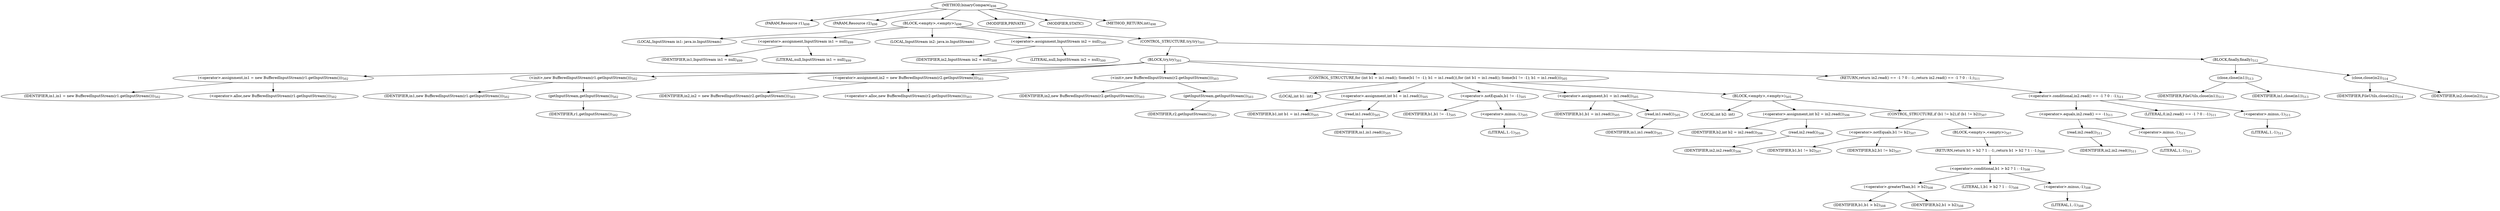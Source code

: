 digraph "binaryCompare" {  
"1060" [label = <(METHOD,binaryCompare)<SUB>498</SUB>> ]
"1061" [label = <(PARAM,Resource r1)<SUB>498</SUB>> ]
"1062" [label = <(PARAM,Resource r2)<SUB>498</SUB>> ]
"1063" [label = <(BLOCK,&lt;empty&gt;,&lt;empty&gt;)<SUB>498</SUB>> ]
"59" [label = <(LOCAL,InputStream in1: java.io.InputStream)> ]
"1064" [label = <(&lt;operator&gt;.assignment,InputStream in1 = null)<SUB>499</SUB>> ]
"1065" [label = <(IDENTIFIER,in1,InputStream in1 = null)<SUB>499</SUB>> ]
"1066" [label = <(LITERAL,null,InputStream in1 = null)<SUB>499</SUB>> ]
"61" [label = <(LOCAL,InputStream in2: java.io.InputStream)> ]
"1067" [label = <(&lt;operator&gt;.assignment,InputStream in2 = null)<SUB>500</SUB>> ]
"1068" [label = <(IDENTIFIER,in2,InputStream in2 = null)<SUB>500</SUB>> ]
"1069" [label = <(LITERAL,null,InputStream in2 = null)<SUB>500</SUB>> ]
"1070" [label = <(CONTROL_STRUCTURE,try,try)<SUB>501</SUB>> ]
"1071" [label = <(BLOCK,try,try)<SUB>501</SUB>> ]
"1072" [label = <(&lt;operator&gt;.assignment,in1 = new BufferedInputStream(r1.getInputStream()))<SUB>502</SUB>> ]
"1073" [label = <(IDENTIFIER,in1,in1 = new BufferedInputStream(r1.getInputStream()))<SUB>502</SUB>> ]
"1074" [label = <(&lt;operator&gt;.alloc,new BufferedInputStream(r1.getInputStream()))<SUB>502</SUB>> ]
"1075" [label = <(&lt;init&gt;,new BufferedInputStream(r1.getInputStream()))<SUB>502</SUB>> ]
"58" [label = <(IDENTIFIER,in1,new BufferedInputStream(r1.getInputStream()))<SUB>502</SUB>> ]
"1076" [label = <(getInputStream,getInputStream())<SUB>502</SUB>> ]
"1077" [label = <(IDENTIFIER,r1,getInputStream())<SUB>502</SUB>> ]
"1078" [label = <(&lt;operator&gt;.assignment,in2 = new BufferedInputStream(r2.getInputStream()))<SUB>503</SUB>> ]
"1079" [label = <(IDENTIFIER,in2,in2 = new BufferedInputStream(r2.getInputStream()))<SUB>503</SUB>> ]
"1080" [label = <(&lt;operator&gt;.alloc,new BufferedInputStream(r2.getInputStream()))<SUB>503</SUB>> ]
"1081" [label = <(&lt;init&gt;,new BufferedInputStream(r2.getInputStream()))<SUB>503</SUB>> ]
"60" [label = <(IDENTIFIER,in2,new BufferedInputStream(r2.getInputStream()))<SUB>503</SUB>> ]
"1082" [label = <(getInputStream,getInputStream())<SUB>503</SUB>> ]
"1083" [label = <(IDENTIFIER,r2,getInputStream())<SUB>503</SUB>> ]
"1084" [label = <(CONTROL_STRUCTURE,for (int b1 = in1.read(); Some(b1 != -1); b1 = in1.read()),for (int b1 = in1.read(); Some(b1 != -1); b1 = in1.read()))<SUB>505</SUB>> ]
"1085" [label = <(LOCAL,int b1: int)> ]
"1086" [label = <(&lt;operator&gt;.assignment,int b1 = in1.read())<SUB>505</SUB>> ]
"1087" [label = <(IDENTIFIER,b1,int b1 = in1.read())<SUB>505</SUB>> ]
"1088" [label = <(read,in1.read())<SUB>505</SUB>> ]
"1089" [label = <(IDENTIFIER,in1,in1.read())<SUB>505</SUB>> ]
"1090" [label = <(&lt;operator&gt;.notEquals,b1 != -1)<SUB>505</SUB>> ]
"1091" [label = <(IDENTIFIER,b1,b1 != -1)<SUB>505</SUB>> ]
"1092" [label = <(&lt;operator&gt;.minus,-1)<SUB>505</SUB>> ]
"1093" [label = <(LITERAL,1,-1)<SUB>505</SUB>> ]
"1094" [label = <(&lt;operator&gt;.assignment,b1 = in1.read())<SUB>505</SUB>> ]
"1095" [label = <(IDENTIFIER,b1,b1 = in1.read())<SUB>505</SUB>> ]
"1096" [label = <(read,in1.read())<SUB>505</SUB>> ]
"1097" [label = <(IDENTIFIER,in1,in1.read())<SUB>505</SUB>> ]
"1098" [label = <(BLOCK,&lt;empty&gt;,&lt;empty&gt;)<SUB>505</SUB>> ]
"1099" [label = <(LOCAL,int b2: int)> ]
"1100" [label = <(&lt;operator&gt;.assignment,int b2 = in2.read())<SUB>506</SUB>> ]
"1101" [label = <(IDENTIFIER,b2,int b2 = in2.read())<SUB>506</SUB>> ]
"1102" [label = <(read,in2.read())<SUB>506</SUB>> ]
"1103" [label = <(IDENTIFIER,in2,in2.read())<SUB>506</SUB>> ]
"1104" [label = <(CONTROL_STRUCTURE,if (b1 != b2),if (b1 != b2))<SUB>507</SUB>> ]
"1105" [label = <(&lt;operator&gt;.notEquals,b1 != b2)<SUB>507</SUB>> ]
"1106" [label = <(IDENTIFIER,b1,b1 != b2)<SUB>507</SUB>> ]
"1107" [label = <(IDENTIFIER,b2,b1 != b2)<SUB>507</SUB>> ]
"1108" [label = <(BLOCK,&lt;empty&gt;,&lt;empty&gt;)<SUB>507</SUB>> ]
"1109" [label = <(RETURN,return b1 &gt; b2 ? 1 : -1;,return b1 &gt; b2 ? 1 : -1;)<SUB>508</SUB>> ]
"1110" [label = <(&lt;operator&gt;.conditional,b1 &gt; b2 ? 1 : -1)<SUB>508</SUB>> ]
"1111" [label = <(&lt;operator&gt;.greaterThan,b1 &gt; b2)<SUB>508</SUB>> ]
"1112" [label = <(IDENTIFIER,b1,b1 &gt; b2)<SUB>508</SUB>> ]
"1113" [label = <(IDENTIFIER,b2,b1 &gt; b2)<SUB>508</SUB>> ]
"1114" [label = <(LITERAL,1,b1 &gt; b2 ? 1 : -1)<SUB>508</SUB>> ]
"1115" [label = <(&lt;operator&gt;.minus,-1)<SUB>508</SUB>> ]
"1116" [label = <(LITERAL,1,-1)<SUB>508</SUB>> ]
"1117" [label = <(RETURN,return in2.read() == -1 ? 0 : -1;,return in2.read() == -1 ? 0 : -1;)<SUB>511</SUB>> ]
"1118" [label = <(&lt;operator&gt;.conditional,in2.read() == -1 ? 0 : -1)<SUB>511</SUB>> ]
"1119" [label = <(&lt;operator&gt;.equals,in2.read() == -1)<SUB>511</SUB>> ]
"1120" [label = <(read,in2.read())<SUB>511</SUB>> ]
"1121" [label = <(IDENTIFIER,in2,in2.read())<SUB>511</SUB>> ]
"1122" [label = <(&lt;operator&gt;.minus,-1)<SUB>511</SUB>> ]
"1123" [label = <(LITERAL,1,-1)<SUB>511</SUB>> ]
"1124" [label = <(LITERAL,0,in2.read() == -1 ? 0 : -1)<SUB>511</SUB>> ]
"1125" [label = <(&lt;operator&gt;.minus,-1)<SUB>511</SUB>> ]
"1126" [label = <(LITERAL,1,-1)<SUB>511</SUB>> ]
"1127" [label = <(BLOCK,finally,finally)<SUB>512</SUB>> ]
"1128" [label = <(close,close(in1))<SUB>513</SUB>> ]
"1129" [label = <(IDENTIFIER,FileUtils,close(in1))<SUB>513</SUB>> ]
"1130" [label = <(IDENTIFIER,in1,close(in1))<SUB>513</SUB>> ]
"1131" [label = <(close,close(in2))<SUB>514</SUB>> ]
"1132" [label = <(IDENTIFIER,FileUtils,close(in2))<SUB>514</SUB>> ]
"1133" [label = <(IDENTIFIER,in2,close(in2))<SUB>514</SUB>> ]
"1134" [label = <(MODIFIER,PRIVATE)> ]
"1135" [label = <(MODIFIER,STATIC)> ]
"1136" [label = <(METHOD_RETURN,int)<SUB>498</SUB>> ]
  "1060" -> "1061" 
  "1060" -> "1062" 
  "1060" -> "1063" 
  "1060" -> "1134" 
  "1060" -> "1135" 
  "1060" -> "1136" 
  "1063" -> "59" 
  "1063" -> "1064" 
  "1063" -> "61" 
  "1063" -> "1067" 
  "1063" -> "1070" 
  "1064" -> "1065" 
  "1064" -> "1066" 
  "1067" -> "1068" 
  "1067" -> "1069" 
  "1070" -> "1071" 
  "1070" -> "1127" 
  "1071" -> "1072" 
  "1071" -> "1075" 
  "1071" -> "1078" 
  "1071" -> "1081" 
  "1071" -> "1084" 
  "1071" -> "1117" 
  "1072" -> "1073" 
  "1072" -> "1074" 
  "1075" -> "58" 
  "1075" -> "1076" 
  "1076" -> "1077" 
  "1078" -> "1079" 
  "1078" -> "1080" 
  "1081" -> "60" 
  "1081" -> "1082" 
  "1082" -> "1083" 
  "1084" -> "1085" 
  "1084" -> "1086" 
  "1084" -> "1090" 
  "1084" -> "1094" 
  "1084" -> "1098" 
  "1086" -> "1087" 
  "1086" -> "1088" 
  "1088" -> "1089" 
  "1090" -> "1091" 
  "1090" -> "1092" 
  "1092" -> "1093" 
  "1094" -> "1095" 
  "1094" -> "1096" 
  "1096" -> "1097" 
  "1098" -> "1099" 
  "1098" -> "1100" 
  "1098" -> "1104" 
  "1100" -> "1101" 
  "1100" -> "1102" 
  "1102" -> "1103" 
  "1104" -> "1105" 
  "1104" -> "1108" 
  "1105" -> "1106" 
  "1105" -> "1107" 
  "1108" -> "1109" 
  "1109" -> "1110" 
  "1110" -> "1111" 
  "1110" -> "1114" 
  "1110" -> "1115" 
  "1111" -> "1112" 
  "1111" -> "1113" 
  "1115" -> "1116" 
  "1117" -> "1118" 
  "1118" -> "1119" 
  "1118" -> "1124" 
  "1118" -> "1125" 
  "1119" -> "1120" 
  "1119" -> "1122" 
  "1120" -> "1121" 
  "1122" -> "1123" 
  "1125" -> "1126" 
  "1127" -> "1128" 
  "1127" -> "1131" 
  "1128" -> "1129" 
  "1128" -> "1130" 
  "1131" -> "1132" 
  "1131" -> "1133" 
}
